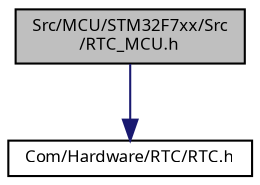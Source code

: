 digraph "Src/MCU/STM32F7xx/Src/RTC_MCU.h"
{
  edge [fontname="Sans",fontsize="8",labelfontname="Sans",labelfontsize="8"];
  node [fontname="Sans",fontsize="8",shape=record];
  Node1 [label="Src/MCU/STM32F7xx/Src\l/RTC_MCU.h",height=0.2,width=0.4,color="black", fillcolor="grey75", style="filled", fontcolor="black"];
  Node1 -> Node2 [color="midnightblue",fontsize="8",style="solid",fontname="Sans"];
  Node2 [label="Com/Hardware/RTC/RTC.h",height=0.2,width=0.4,color="black", fillcolor="white", style="filled",URL="$_r_t_c_8h.html"];
}

